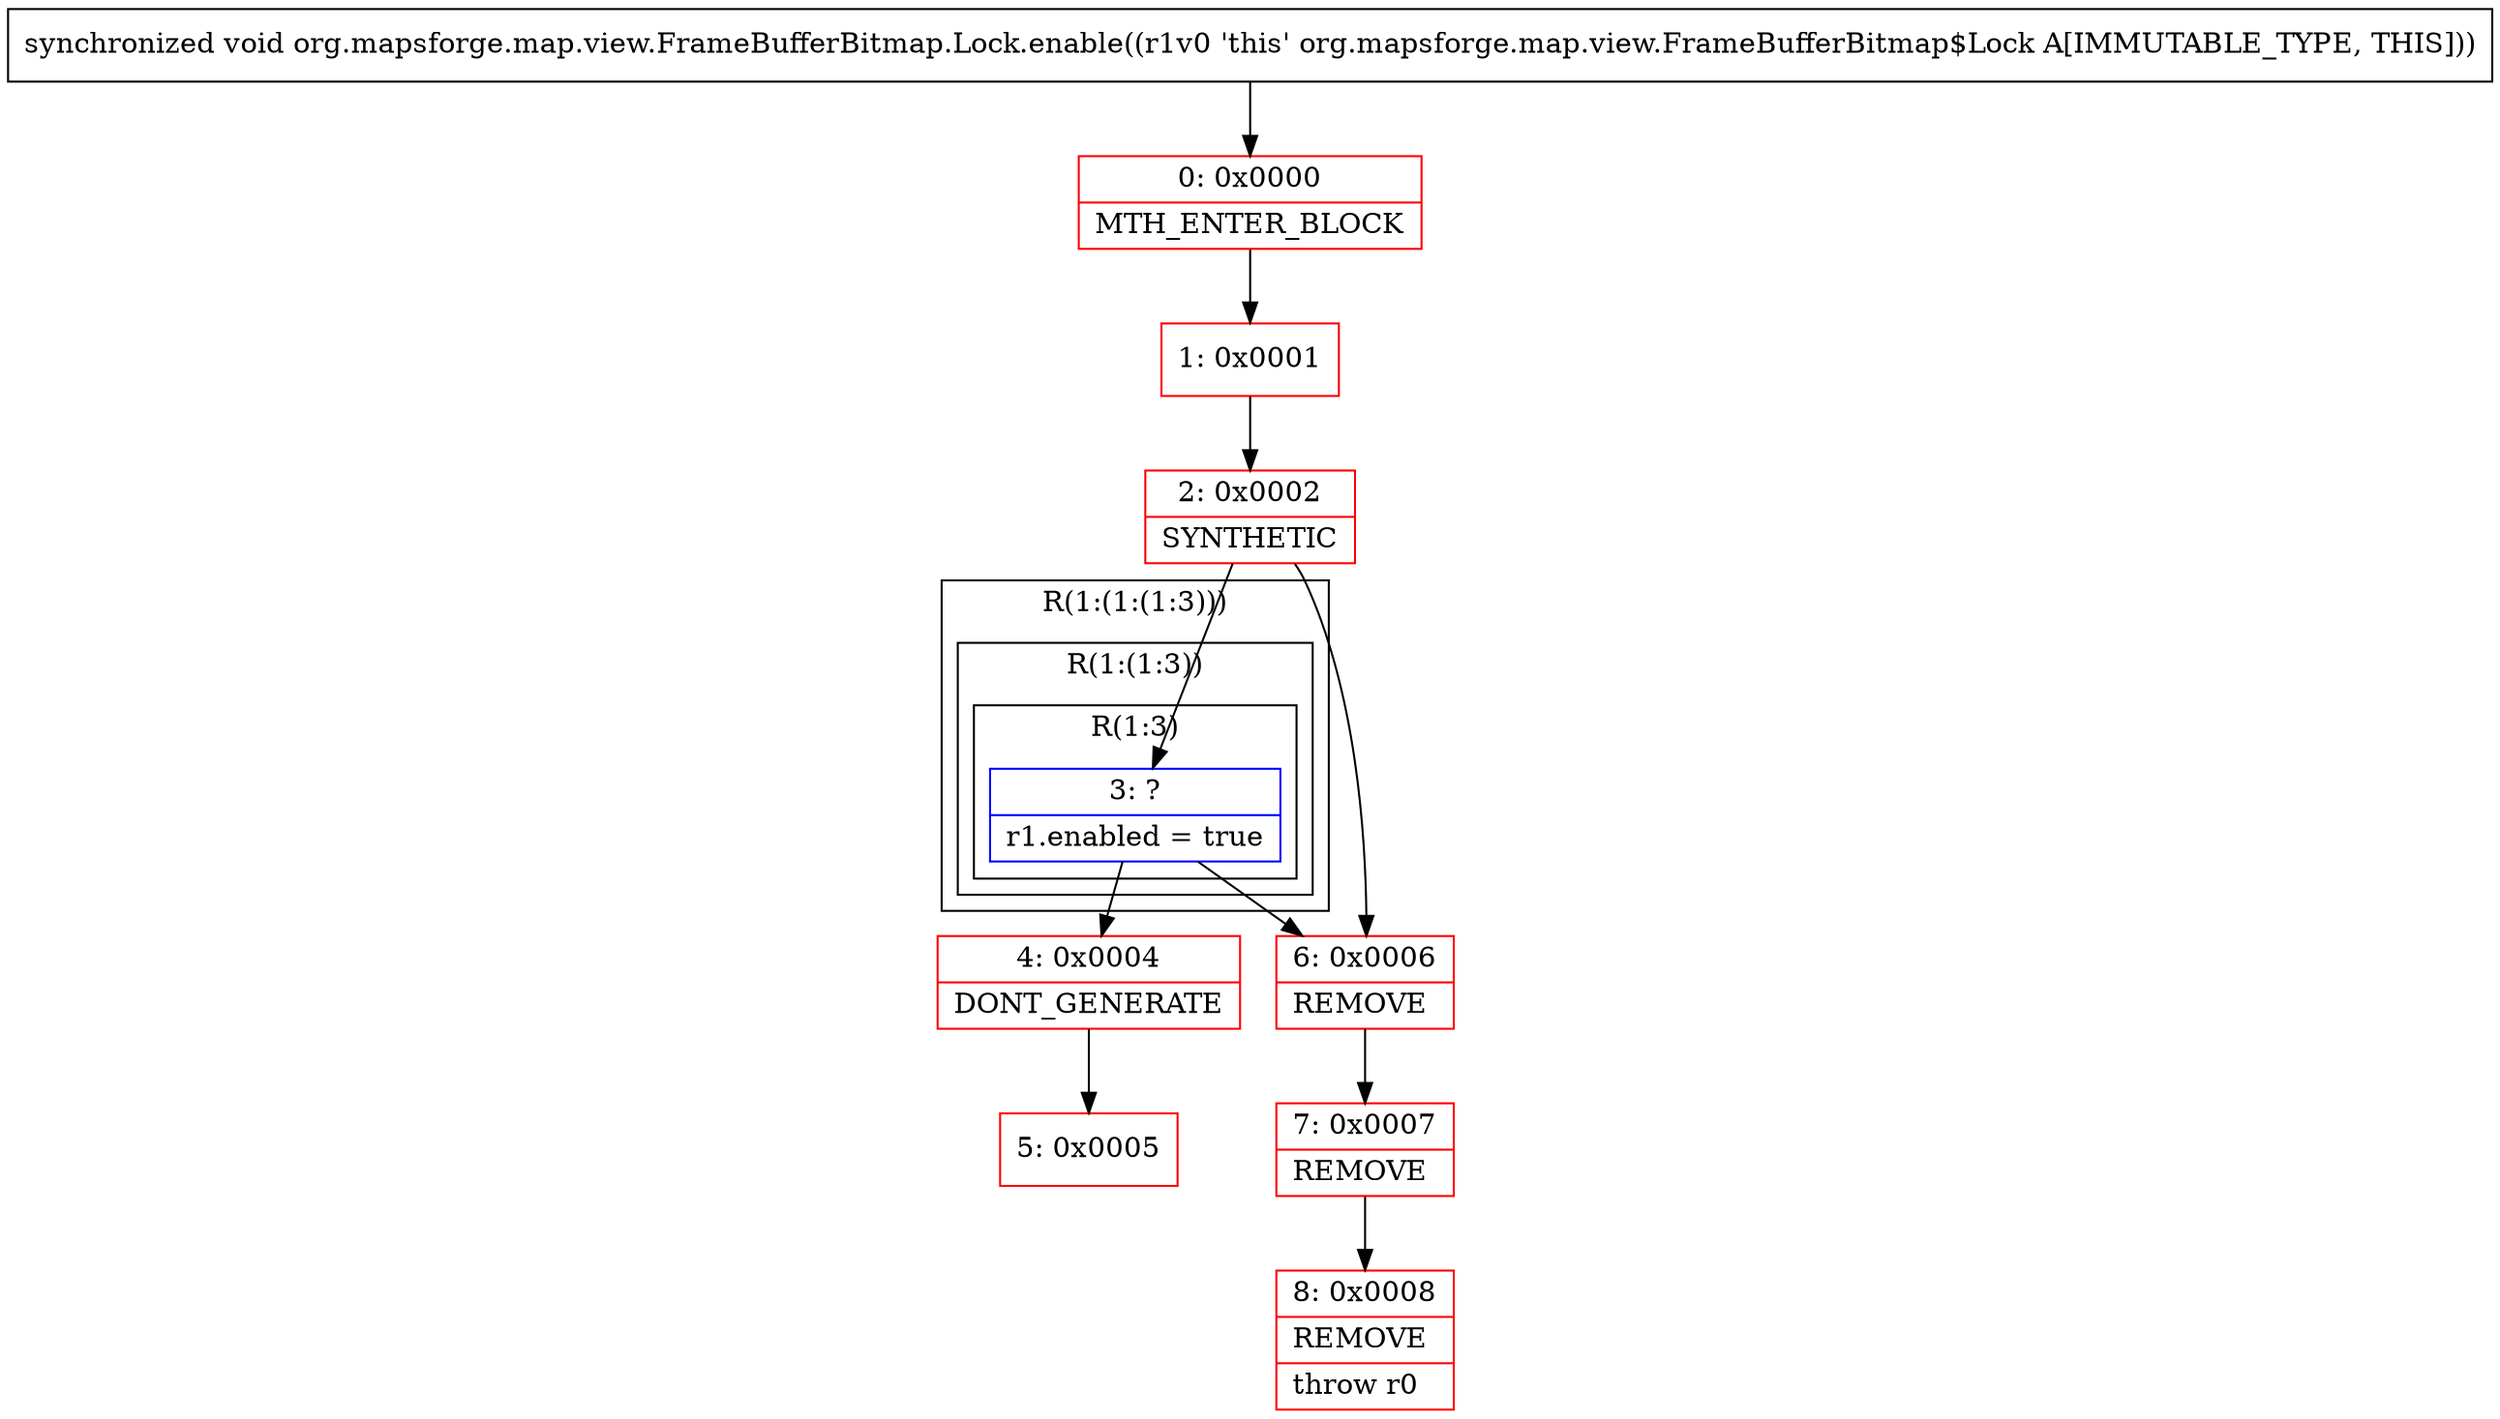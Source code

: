 digraph "CFG fororg.mapsforge.map.view.FrameBufferBitmap.Lock.enable()V" {
subgraph cluster_Region_1366731575 {
label = "R(1:(1:(1:3)))";
node [shape=record,color=blue];
subgraph cluster_Region_1752023624 {
label = "R(1:(1:3))";
node [shape=record,color=blue];
subgraph cluster_Region_644230964 {
label = "R(1:3)";
node [shape=record,color=blue];
Node_3 [shape=record,label="{3\:\ ?|r1.enabled = true\l}"];
}
}
}
Node_0 [shape=record,color=red,label="{0\:\ 0x0000|MTH_ENTER_BLOCK\l}"];
Node_1 [shape=record,color=red,label="{1\:\ 0x0001}"];
Node_2 [shape=record,color=red,label="{2\:\ 0x0002|SYNTHETIC\l}"];
Node_4 [shape=record,color=red,label="{4\:\ 0x0004|DONT_GENERATE\l}"];
Node_5 [shape=record,color=red,label="{5\:\ 0x0005}"];
Node_6 [shape=record,color=red,label="{6\:\ 0x0006|REMOVE\l}"];
Node_7 [shape=record,color=red,label="{7\:\ 0x0007|REMOVE\l}"];
Node_8 [shape=record,color=red,label="{8\:\ 0x0008|REMOVE\l|throw r0\l}"];
MethodNode[shape=record,label="{synchronized void org.mapsforge.map.view.FrameBufferBitmap.Lock.enable((r1v0 'this' org.mapsforge.map.view.FrameBufferBitmap$Lock A[IMMUTABLE_TYPE, THIS])) }"];
MethodNode -> Node_0;
Node_3 -> Node_4;
Node_3 -> Node_6;
Node_0 -> Node_1;
Node_1 -> Node_2;
Node_2 -> Node_3;
Node_2 -> Node_6;
Node_4 -> Node_5;
Node_6 -> Node_7;
Node_7 -> Node_8;
}

